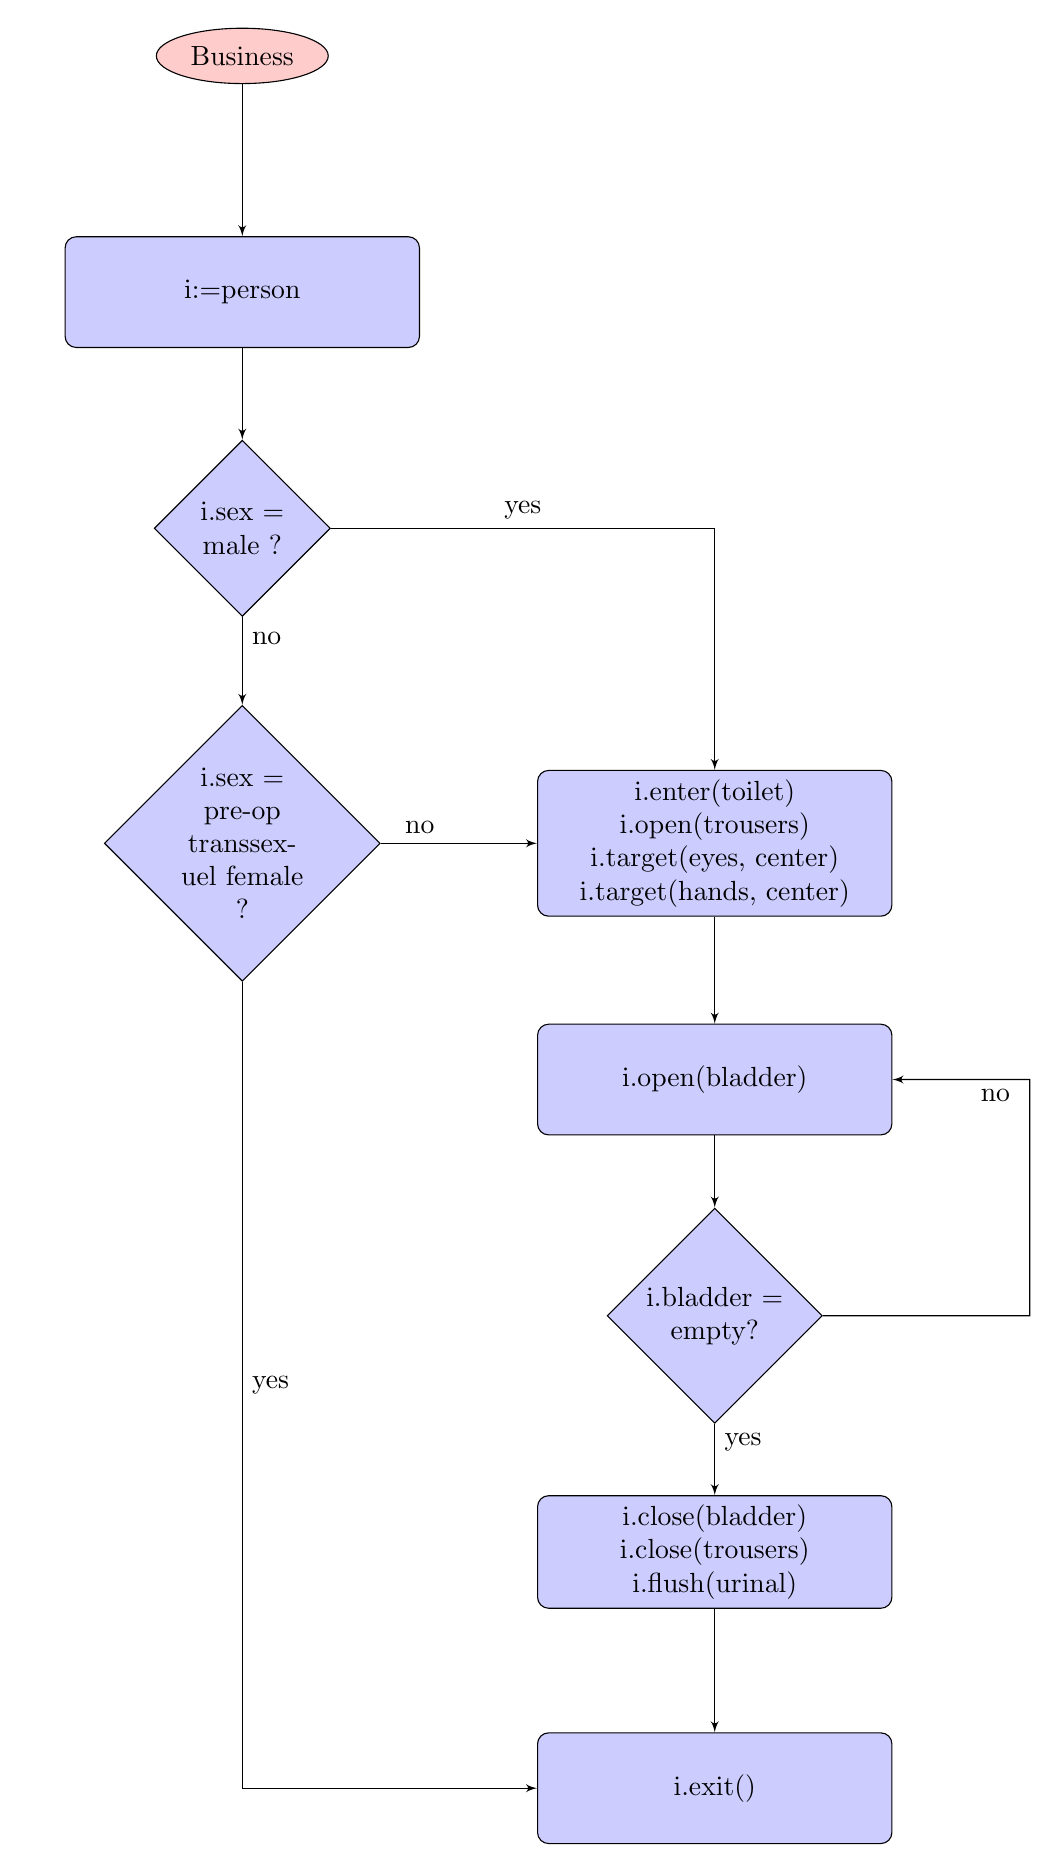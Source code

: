 % Define block styles
\tikzstyle{decision} = [diamond, draw, fill=blue!20,
text width=4.5em, text badly centered, node distance=3cm, inner sep=0pt]

\tikzstyle{block} = [rectangle, draw, fill=blue!20,
text width=4cm, text centered, rounded corners, minimum height=4em, minimum width=4.5cm]

\tikzstyle{line} = [draw, -latex']

\tikzstyle{cloud} = [draw, ellipse,fill=red!20, node distance=3cm,
minimum height=2em]

\begin{tikzpicture}[node distance = 3cm, auto]
% The nodes
\node[cloud] (business) {Business};
\node[block, below of=business] (person) {i:=person};
\node[decision, below of=person] (sex) { i.sex = male ?};
\node[decision, below of=sex, node distance=4cm] (sex2) { i.sex = pre-op transsexuel female ?};

\node[block, right of=sex2, node distance=6cm] (execution_block_1) {i.enter(toilet)\\
  i.open(trousers)\\
  i.target(eyes, center)\\
  i.target(hands, center)
};

\node[block, below of=execution_block_1] (open_bladder) { i.open(bladder) };
\node [decision, below of=open_bladder, text width=2cm] (bladder_empty) {i.bladder = empty?};

\node[block, below of=bladder_empty] (execution_block_2) { 
  i.close(bladder)\\
  i.close(trousers)\\
  i.flush(urinal)
};

\node [block, below of=execution_block_2] (exit) { i.exit() };

% The connections
\path [line] (business) -- (person);
\path [line] (person) -- (sex);
\path [line] (execution_block_1) -- (open_bladder);
\path [line] (execution_block_2) -- (exit);

\path [line] (sex) -- node [near start] {no} (sex2);
\path [line] (sex) -| node [near start] {yes} (execution_block_1);
\path [line] (sex2) -- node [near start] {no} (execution_block_1);
\path [line] (sex2) |- node [near start] {yes} (exit);
\path [line] (open_bladder) -- (bladder_empty);
\path [line] (bladder_empty) -- node [near start] {yes} (execution_block_2);
\path [line] (bladder_empty) -- +(4,0) -- +(4,3) -- node [near start] {no} (open_bladder);
\end{tikzpicture}
